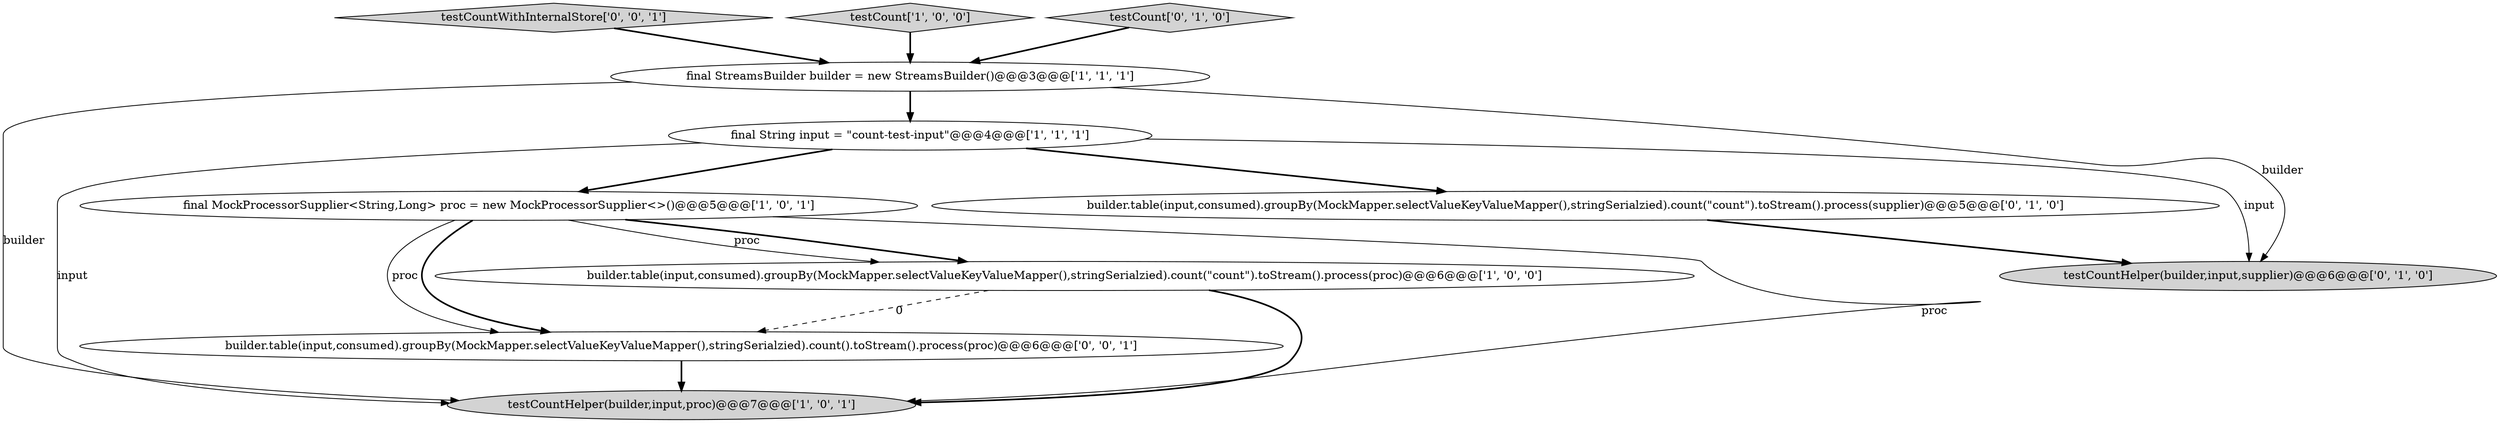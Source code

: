 digraph {
3 [style = filled, label = "final MockProcessorSupplier<String,Long> proc = new MockProcessorSupplier<>()@@@5@@@['1', '0', '1']", fillcolor = white, shape = ellipse image = "AAA0AAABBB1BBB"];
7 [style = filled, label = "builder.table(input,consumed).groupBy(MockMapper.selectValueKeyValueMapper(),stringSerialzied).count(\"count\").toStream().process(supplier)@@@5@@@['0', '1', '0']", fillcolor = white, shape = ellipse image = "AAA0AAABBB2BBB"];
10 [style = filled, label = "testCountWithInternalStore['0', '0', '1']", fillcolor = lightgray, shape = diamond image = "AAA0AAABBB3BBB"];
9 [style = filled, label = "builder.table(input,consumed).groupBy(MockMapper.selectValueKeyValueMapper(),stringSerialzied).count().toStream().process(proc)@@@6@@@['0', '0', '1']", fillcolor = white, shape = ellipse image = "AAA0AAABBB3BBB"];
5 [style = filled, label = "testCount['1', '0', '0']", fillcolor = lightgray, shape = diamond image = "AAA0AAABBB1BBB"];
6 [style = filled, label = "testCount['0', '1', '0']", fillcolor = lightgray, shape = diamond image = "AAA0AAABBB2BBB"];
2 [style = filled, label = "final StreamsBuilder builder = new StreamsBuilder()@@@3@@@['1', '1', '1']", fillcolor = white, shape = ellipse image = "AAA0AAABBB1BBB"];
4 [style = filled, label = "testCountHelper(builder,input,proc)@@@7@@@['1', '0', '1']", fillcolor = lightgray, shape = ellipse image = "AAA0AAABBB1BBB"];
0 [style = filled, label = "builder.table(input,consumed).groupBy(MockMapper.selectValueKeyValueMapper(),stringSerialzied).count(\"count\").toStream().process(proc)@@@6@@@['1', '0', '0']", fillcolor = white, shape = ellipse image = "AAA0AAABBB1BBB"];
1 [style = filled, label = "final String input = \"count-test-input\"@@@4@@@['1', '1', '1']", fillcolor = white, shape = ellipse image = "AAA0AAABBB1BBB"];
8 [style = filled, label = "testCountHelper(builder,input,supplier)@@@6@@@['0', '1', '0']", fillcolor = lightgray, shape = ellipse image = "AAA0AAABBB2BBB"];
1->3 [style = bold, label=""];
3->9 [style = bold, label=""];
2->4 [style = solid, label="builder"];
2->8 [style = solid, label="builder"];
1->8 [style = solid, label="input"];
5->2 [style = bold, label=""];
10->2 [style = bold, label=""];
3->0 [style = solid, label="proc"];
3->4 [style = solid, label="proc"];
0->9 [style = dashed, label="0"];
1->4 [style = solid, label="input"];
7->8 [style = bold, label=""];
0->4 [style = bold, label=""];
1->7 [style = bold, label=""];
2->1 [style = bold, label=""];
3->0 [style = bold, label=""];
9->4 [style = bold, label=""];
6->2 [style = bold, label=""];
3->9 [style = solid, label="proc"];
}
